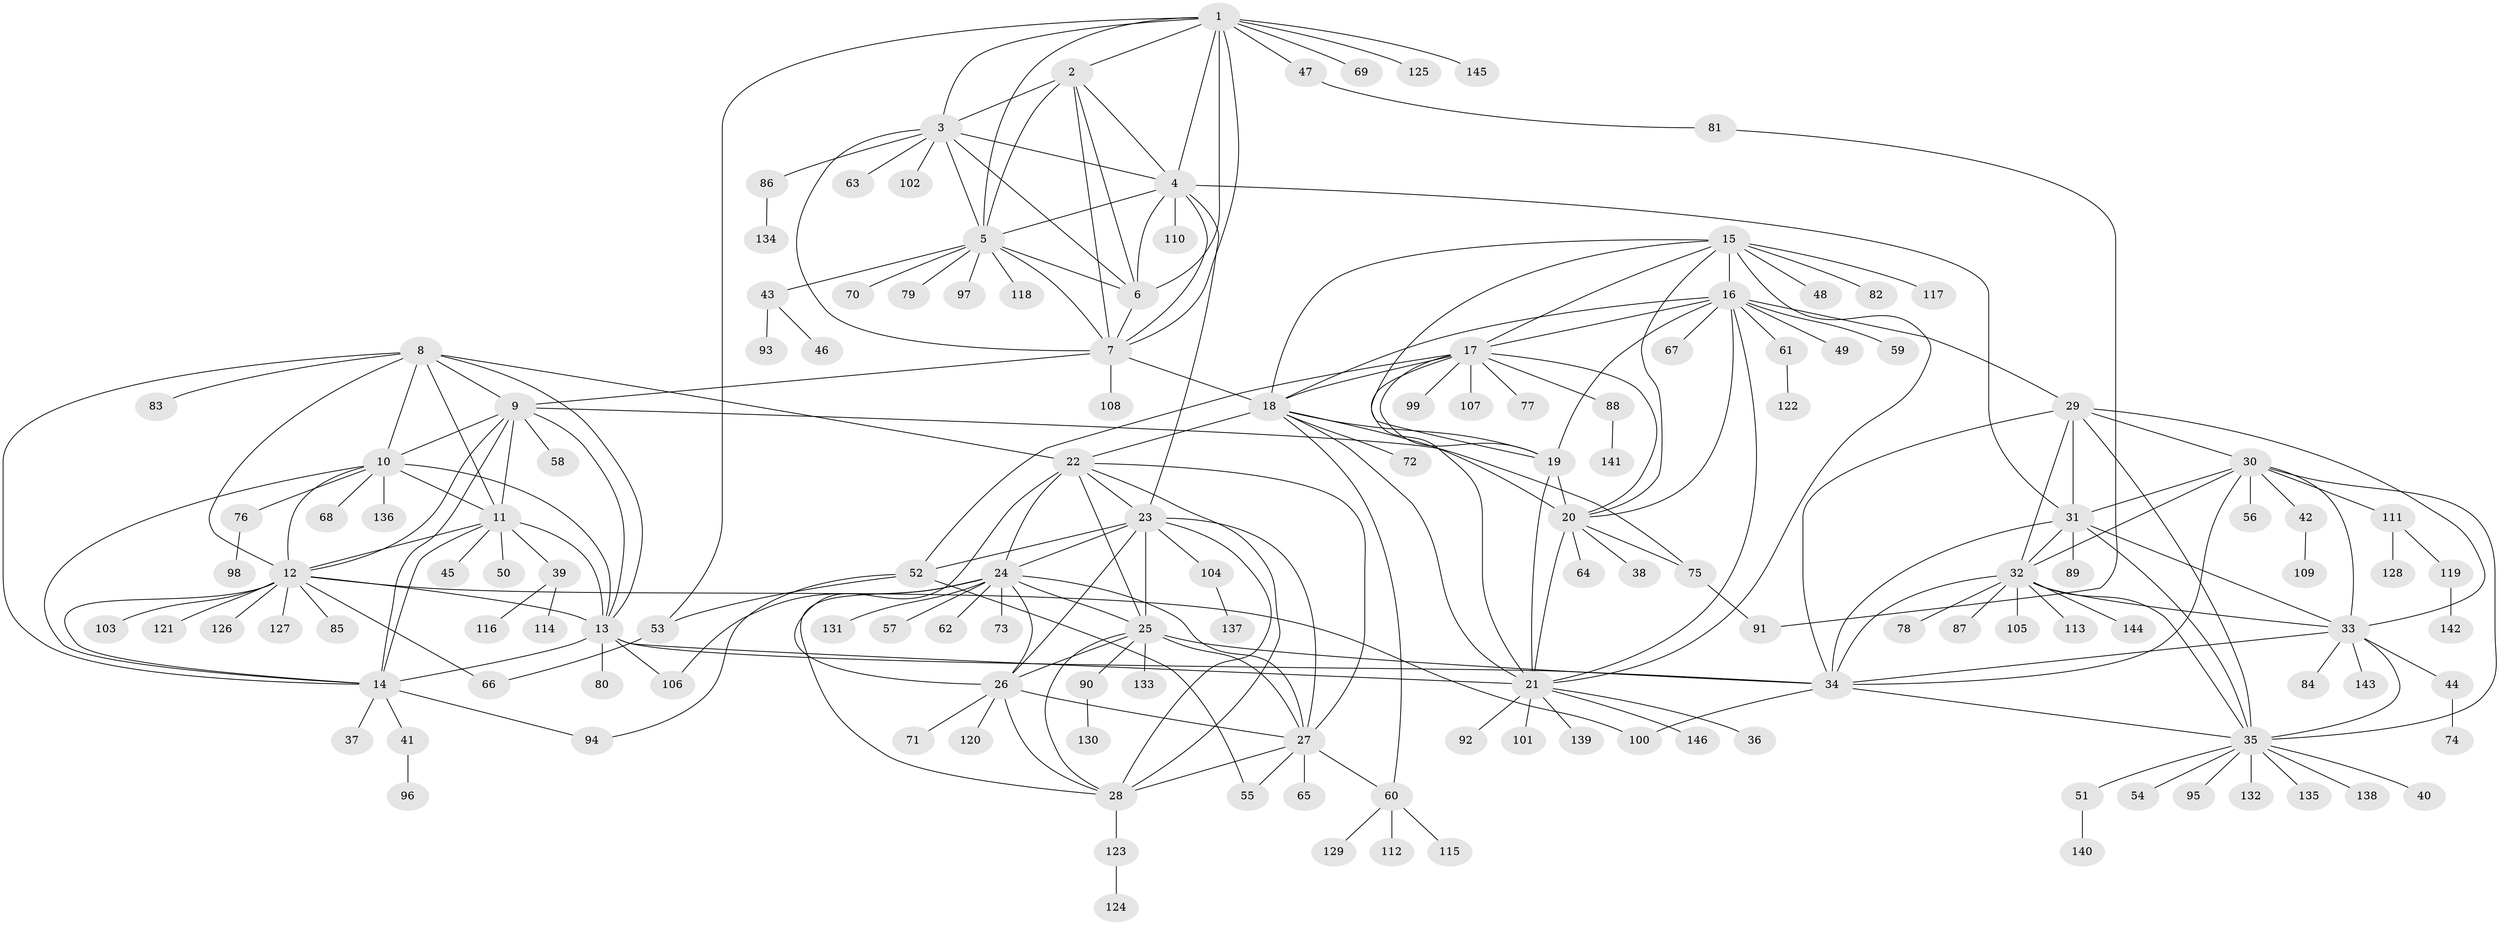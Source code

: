 // coarse degree distribution, {7: 0.11363636363636363, 5: 0.045454545454545456, 6: 0.09090909090909091, 9: 0.045454545454545456, 3: 0.09090909090909091, 8: 0.022727272727272728, 4: 0.06818181818181818, 12: 0.022727272727272728, 1: 0.38636363636363635, 2: 0.11363636363636363}
// Generated by graph-tools (version 1.1) at 2025/52/03/04/25 22:52:37]
// undirected, 146 vertices, 236 edges
graph export_dot {
  node [color=gray90,style=filled];
  1;
  2;
  3;
  4;
  5;
  6;
  7;
  8;
  9;
  10;
  11;
  12;
  13;
  14;
  15;
  16;
  17;
  18;
  19;
  20;
  21;
  22;
  23;
  24;
  25;
  26;
  27;
  28;
  29;
  30;
  31;
  32;
  33;
  34;
  35;
  36;
  37;
  38;
  39;
  40;
  41;
  42;
  43;
  44;
  45;
  46;
  47;
  48;
  49;
  50;
  51;
  52;
  53;
  54;
  55;
  56;
  57;
  58;
  59;
  60;
  61;
  62;
  63;
  64;
  65;
  66;
  67;
  68;
  69;
  70;
  71;
  72;
  73;
  74;
  75;
  76;
  77;
  78;
  79;
  80;
  81;
  82;
  83;
  84;
  85;
  86;
  87;
  88;
  89;
  90;
  91;
  92;
  93;
  94;
  95;
  96;
  97;
  98;
  99;
  100;
  101;
  102;
  103;
  104;
  105;
  106;
  107;
  108;
  109;
  110;
  111;
  112;
  113;
  114;
  115;
  116;
  117;
  118;
  119;
  120;
  121;
  122;
  123;
  124;
  125;
  126;
  127;
  128;
  129;
  130;
  131;
  132;
  133;
  134;
  135;
  136;
  137;
  138;
  139;
  140;
  141;
  142;
  143;
  144;
  145;
  146;
  1 -- 2;
  1 -- 3;
  1 -- 4;
  1 -- 5;
  1 -- 6;
  1 -- 7;
  1 -- 47;
  1 -- 53;
  1 -- 69;
  1 -- 125;
  1 -- 145;
  2 -- 3;
  2 -- 4;
  2 -- 5;
  2 -- 6;
  2 -- 7;
  3 -- 4;
  3 -- 5;
  3 -- 6;
  3 -- 7;
  3 -- 63;
  3 -- 86;
  3 -- 102;
  4 -- 5;
  4 -- 6;
  4 -- 7;
  4 -- 23;
  4 -- 31;
  4 -- 110;
  5 -- 6;
  5 -- 7;
  5 -- 43;
  5 -- 70;
  5 -- 79;
  5 -- 97;
  5 -- 118;
  6 -- 7;
  7 -- 9;
  7 -- 18;
  7 -- 108;
  8 -- 9;
  8 -- 10;
  8 -- 11;
  8 -- 12;
  8 -- 13;
  8 -- 14;
  8 -- 22;
  8 -- 83;
  9 -- 10;
  9 -- 11;
  9 -- 12;
  9 -- 13;
  9 -- 14;
  9 -- 58;
  9 -- 75;
  10 -- 11;
  10 -- 12;
  10 -- 13;
  10 -- 14;
  10 -- 68;
  10 -- 76;
  10 -- 136;
  11 -- 12;
  11 -- 13;
  11 -- 14;
  11 -- 39;
  11 -- 45;
  11 -- 50;
  12 -- 13;
  12 -- 14;
  12 -- 66;
  12 -- 85;
  12 -- 100;
  12 -- 103;
  12 -- 121;
  12 -- 126;
  12 -- 127;
  13 -- 14;
  13 -- 21;
  13 -- 34;
  13 -- 80;
  13 -- 106;
  14 -- 37;
  14 -- 41;
  14 -- 94;
  15 -- 16;
  15 -- 17;
  15 -- 18;
  15 -- 19;
  15 -- 20;
  15 -- 21;
  15 -- 48;
  15 -- 82;
  15 -- 117;
  16 -- 17;
  16 -- 18;
  16 -- 19;
  16 -- 20;
  16 -- 21;
  16 -- 29;
  16 -- 49;
  16 -- 59;
  16 -- 61;
  16 -- 67;
  17 -- 18;
  17 -- 19;
  17 -- 20;
  17 -- 21;
  17 -- 52;
  17 -- 77;
  17 -- 88;
  17 -- 99;
  17 -- 107;
  18 -- 19;
  18 -- 20;
  18 -- 21;
  18 -- 22;
  18 -- 60;
  18 -- 72;
  19 -- 20;
  19 -- 21;
  20 -- 21;
  20 -- 38;
  20 -- 64;
  20 -- 75;
  21 -- 36;
  21 -- 92;
  21 -- 101;
  21 -- 139;
  21 -- 146;
  22 -- 23;
  22 -- 24;
  22 -- 25;
  22 -- 26;
  22 -- 27;
  22 -- 28;
  23 -- 24;
  23 -- 25;
  23 -- 26;
  23 -- 27;
  23 -- 28;
  23 -- 52;
  23 -- 104;
  24 -- 25;
  24 -- 26;
  24 -- 27;
  24 -- 28;
  24 -- 57;
  24 -- 62;
  24 -- 73;
  24 -- 106;
  24 -- 131;
  25 -- 26;
  25 -- 27;
  25 -- 28;
  25 -- 34;
  25 -- 90;
  25 -- 133;
  26 -- 27;
  26 -- 28;
  26 -- 71;
  26 -- 120;
  27 -- 28;
  27 -- 55;
  27 -- 60;
  27 -- 65;
  28 -- 123;
  29 -- 30;
  29 -- 31;
  29 -- 32;
  29 -- 33;
  29 -- 34;
  29 -- 35;
  30 -- 31;
  30 -- 32;
  30 -- 33;
  30 -- 34;
  30 -- 35;
  30 -- 42;
  30 -- 56;
  30 -- 111;
  31 -- 32;
  31 -- 33;
  31 -- 34;
  31 -- 35;
  31 -- 89;
  32 -- 33;
  32 -- 34;
  32 -- 35;
  32 -- 78;
  32 -- 87;
  32 -- 105;
  32 -- 113;
  32 -- 144;
  33 -- 34;
  33 -- 35;
  33 -- 44;
  33 -- 84;
  33 -- 143;
  34 -- 35;
  34 -- 100;
  35 -- 40;
  35 -- 51;
  35 -- 54;
  35 -- 95;
  35 -- 132;
  35 -- 135;
  35 -- 138;
  39 -- 114;
  39 -- 116;
  41 -- 96;
  42 -- 109;
  43 -- 46;
  43 -- 93;
  44 -- 74;
  47 -- 81;
  51 -- 140;
  52 -- 53;
  52 -- 55;
  52 -- 94;
  53 -- 66;
  60 -- 112;
  60 -- 115;
  60 -- 129;
  61 -- 122;
  75 -- 91;
  76 -- 98;
  81 -- 91;
  86 -- 134;
  88 -- 141;
  90 -- 130;
  104 -- 137;
  111 -- 119;
  111 -- 128;
  119 -- 142;
  123 -- 124;
}
